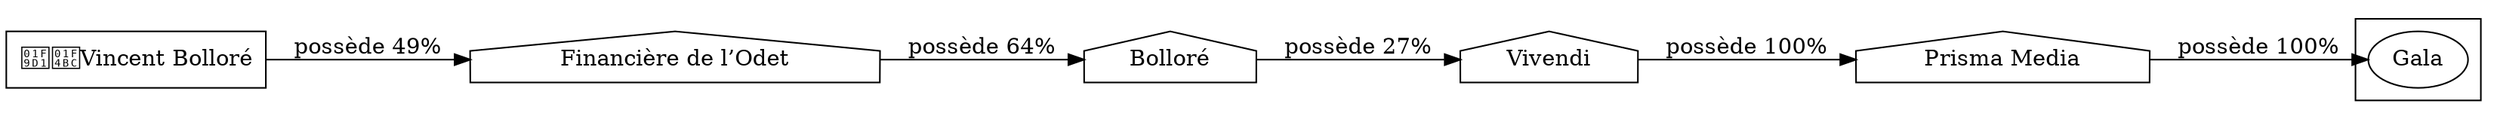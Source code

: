 digraph {
  rankdir=LR;
  subgraph roots {
    
      "vincent-bollore-77"[label="🧑‍💼Vincent Bolloré" shape=box]
    
  }

  
    "prisma-media-106"[label="Prisma Media" shape=house]
  
    "vivendi-81"[label="Vivendi" shape=house]
  
    "bollore-79"[label="Bolloré" shape=house]
  
    "financiere-de-l-odet-78"[label="Financière de l’Odet" shape=house]
  

  subgraph clusterLeaves {
    
      "gala-336"[label="Gala"]
    
  }

  
    "prisma-media-106" -> "gala-336" [
      label="possède 100%"
    ]
  
    "vivendi-81" -> "prisma-media-106" [
      label="possède 100%"
    ]
  
    "bollore-79" -> "vivendi-81" [
      label="possède 27%"
    ]
  
    "financiere-de-l-odet-78" -> "bollore-79" [
      label="possède 64%"
    ]
  
    "vincent-bollore-77" -> "financiere-de-l-odet-78" [
      label="possède 49%"
    ]
  
}
